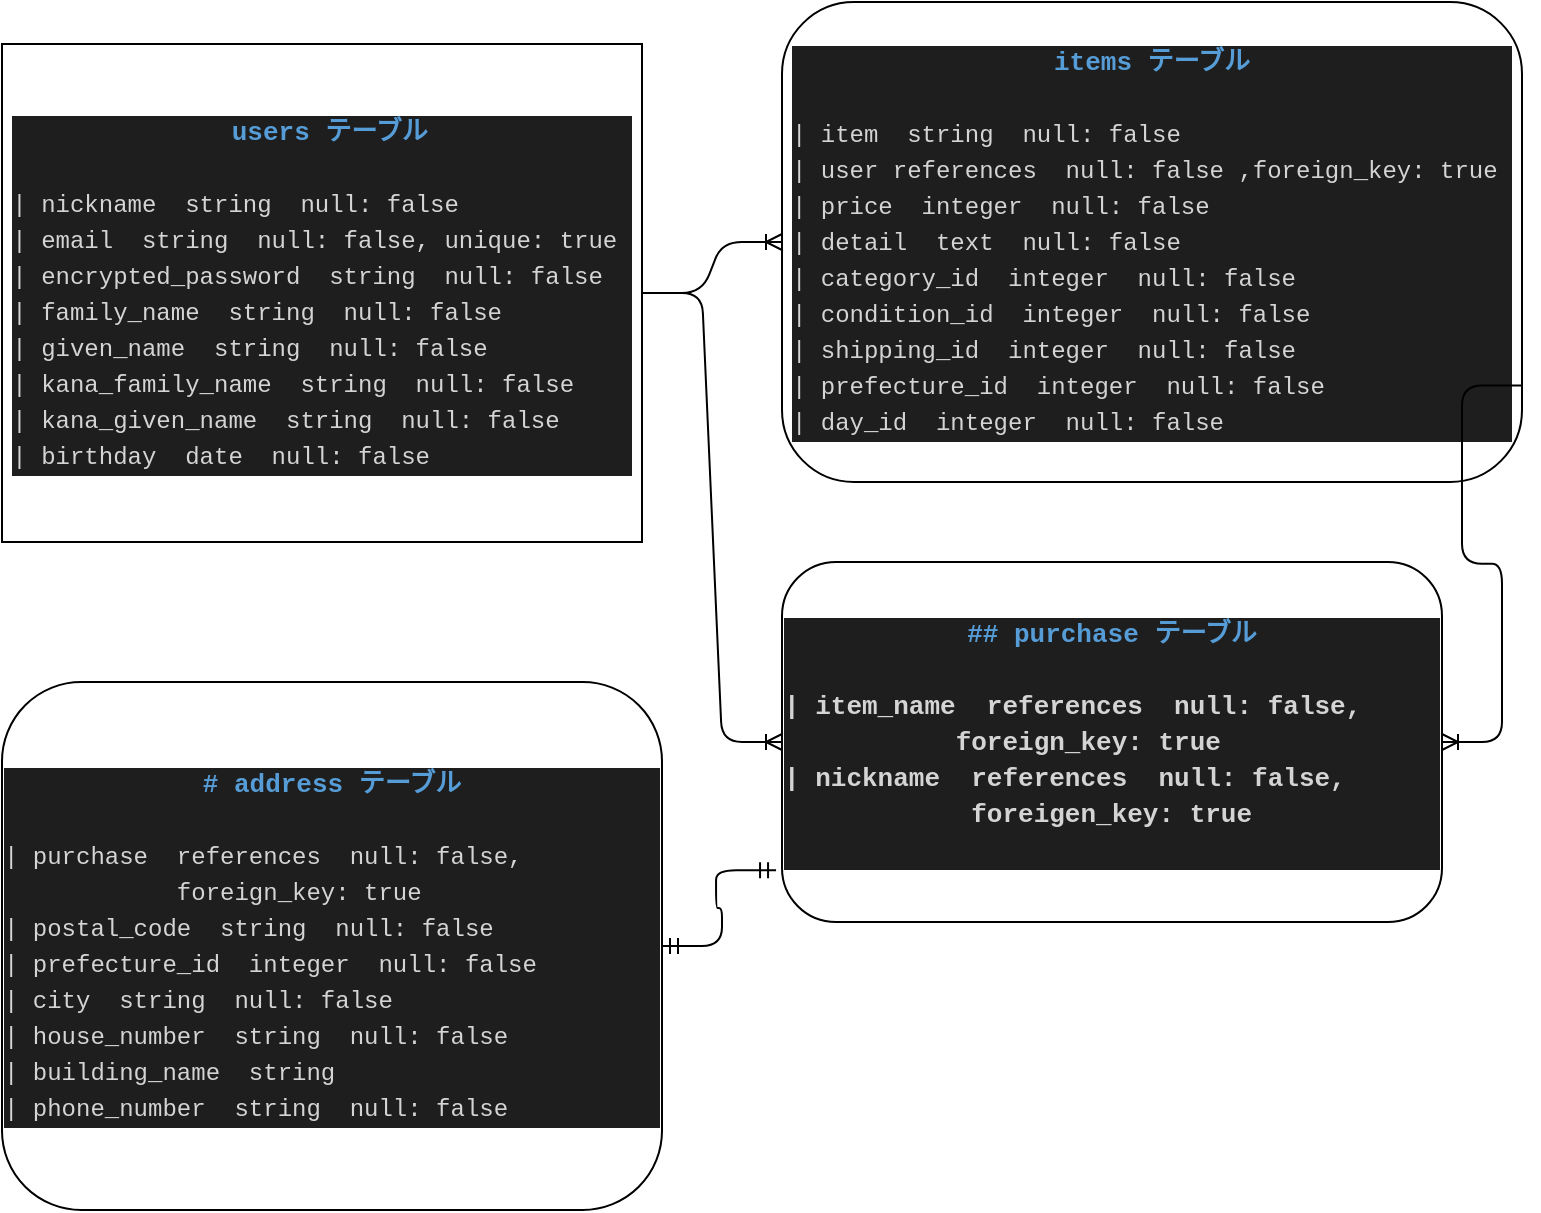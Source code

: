 <mxfile version="13.10.0" type="embed">
    <diagram id="PARWrQKCtxSPjxegMp2Y" name="ページ1">
        <mxGraphModel dx="728" dy="1507" grid="1" gridSize="10" guides="1" tooltips="1" connect="1" arrows="1" fold="1" page="1" pageScale="1" pageWidth="1169" pageHeight="827" math="0" shadow="0">
            <root>
                <mxCell id="0"/>
                <mxCell id="1" parent="0"/>
                <mxCell id="3" value="&lt;div style=&quot;color: rgb(212 , 212 , 212) ; background-color: rgb(30 , 30 , 30) ; font-family: &amp;#34;menlo&amp;#34; , &amp;#34;monaco&amp;#34; , &amp;#34;courier new&amp;#34; , monospace ; font-size: 13px ; line-height: 18px&quot;&gt;&lt;div style=&quot;font-size: 13px&quot;&gt;&lt;span style=&quot;color: rgb(86 , 156 , 214) ; font-size: 13px&quot;&gt;&amp;nbsp;users テーブル&lt;/span&gt;&lt;/div&gt;&lt;div style=&quot;font-size: 13px&quot;&gt;&lt;span style=&quot;color: rgb(86 , 156 , 214) ; font-size: 13px&quot;&gt;&lt;br style=&quot;font-size: 13px&quot;&gt;&lt;/span&gt;&lt;/div&gt;&lt;div style=&quot;text-align: left ; font-size: 13px&quot;&gt;&lt;div style=&quot;font-family: &amp;#34;menlo&amp;#34; , &amp;#34;monaco&amp;#34; , &amp;#34;courier new&amp;#34; , monospace ; font-weight: normal ; font-size: 12px ; line-height: 18px&quot;&gt;&lt;div&gt;| nickname&amp;nbsp; string&amp;nbsp; null: false&amp;nbsp;&lt;/div&gt;&lt;div&gt;| email&amp;nbsp; string&amp;nbsp; null: false, unique: true&amp;nbsp;&lt;/div&gt;&lt;div&gt;| encrypted_password&amp;nbsp; string&amp;nbsp; null: false&amp;nbsp;&lt;/div&gt;&lt;div&gt;| family_name&amp;nbsp; string&amp;nbsp; null: false&amp;nbsp;&lt;/div&gt;&lt;div&gt;| given_name&amp;nbsp; string&amp;nbsp; null: false&amp;nbsp;&lt;/div&gt;&lt;div&gt;| kana_family_name&amp;nbsp; string&amp;nbsp; null: false&amp;nbsp;&lt;/div&gt;&lt;div&gt;| kana_given_name&amp;nbsp; string&amp;nbsp; null: false&amp;nbsp;&lt;/div&gt;&lt;div&gt;| birthday&amp;nbsp; date&amp;nbsp; null: false&amp;nbsp;&lt;/div&gt;&lt;/div&gt;&lt;/div&gt;&lt;/div&gt;" style="rounded=0;whiteSpace=wrap;html=1;fontStyle=1;verticalAlign=middle;fontSize=13;" parent="1" vertex="1">
                    <mxGeometry x="10" y="11" width="320" height="249" as="geometry"/>
                </mxCell>
                <mxCell id="5" value="&lt;div style=&quot;color: rgb(212 , 212 , 212) ; background-color: rgb(30 , 30 , 30) ; font-family: &amp;#34;menlo&amp;#34; , &amp;#34;monaco&amp;#34; , &amp;#34;courier new&amp;#34; , monospace ; line-height: 18px ; font-size: 13px&quot;&gt;&lt;div style=&quot;font-size: 13px&quot;&gt;&lt;div style=&quot;font-family: &amp;#34;menlo&amp;#34; , &amp;#34;monaco&amp;#34; , &amp;#34;courier new&amp;#34; , monospace ; line-height: 18px ; font-size: 13px&quot;&gt;&lt;span style=&quot;color: rgb(86 , 156 , 214) ; font-size: 13px&quot;&gt;items テーブル&lt;/span&gt;&lt;/div&gt;&lt;div style=&quot;font-family: &amp;#34;menlo&amp;#34; , &amp;#34;monaco&amp;#34; , &amp;#34;courier new&amp;#34; , monospace ; line-height: 18px ; font-size: 13px&quot;&gt;&lt;span style=&quot;color: rgb(86 , 156 , 214) ; font-size: 13px&quot;&gt;&lt;br&gt;&lt;/span&gt;&lt;/div&gt;&lt;/div&gt;&lt;div style=&quot;text-align: left ; font-size: 13px&quot;&gt;&lt;span style=&quot;font-family: &amp;#34;menlo&amp;#34; , &amp;#34;monaco&amp;#34; , &amp;#34;courier new&amp;#34; , monospace ; font-size: 12px ; font-weight: normal&quot;&gt;| item&amp;nbsp; string&amp;nbsp; null: false&amp;nbsp;&lt;/span&gt;&lt;/div&gt;&lt;div style=&quot;font-family: &amp;#34;menlo&amp;#34; , &amp;#34;monaco&amp;#34; , &amp;#34;courier new&amp;#34; , monospace ; font-weight: normal ; font-size: 12px ; line-height: 18px&quot;&gt;&lt;div style=&quot;text-align: left&quot;&gt;| user references&amp;nbsp; null: false ,foreign_key: true&amp;nbsp;&lt;/div&gt;&lt;div style=&quot;text-align: left&quot;&gt;| price&amp;nbsp; integer&amp;nbsp; null: false&amp;nbsp;&lt;/div&gt;&lt;div style=&quot;text-align: left&quot;&gt;| detail&amp;nbsp; text&amp;nbsp; null: false&amp;nbsp;&lt;/div&gt;&lt;div style=&quot;text-align: left&quot;&gt;| category_id&amp;nbsp; integer&amp;nbsp; null: false&amp;nbsp;&lt;/div&gt;&lt;div style=&quot;text-align: left&quot;&gt;| condition_id&amp;nbsp; integer&amp;nbsp; null: false&amp;nbsp;&lt;/div&gt;&lt;div style=&quot;text-align: left&quot;&gt;| shipping_id&amp;nbsp; integer&amp;nbsp; null: false&amp;nbsp;&lt;/div&gt;&lt;div style=&quot;text-align: left&quot;&gt;| prefecture_id&amp;nbsp; integer&amp;nbsp; null: false&amp;nbsp;&lt;/div&gt;&lt;div style=&quot;text-align: left&quot;&gt;| day_id&amp;nbsp; integer&amp;nbsp; null: false&amp;nbsp;&lt;/div&gt;&lt;/div&gt;&lt;/div&gt;" style="rounded=1;whiteSpace=wrap;html=1;fontSize=13;fontStyle=1;align=center;" parent="1" vertex="1">
                    <mxGeometry x="400" y="-10" width="370" height="240" as="geometry"/>
                </mxCell>
                <mxCell id="6" value="&lt;div style=&quot;color: rgb(212 , 212 , 212) ; background-color: rgb(30 , 30 , 30) ; font-family: &amp;#34;menlo&amp;#34; , &amp;#34;monaco&amp;#34; , &amp;#34;courier new&amp;#34; , monospace ; line-height: 18px&quot;&gt;&lt;div&gt;&lt;span style=&quot;color: rgb(86 , 156 , 214)&quot;&gt;## purchase テーブル&lt;/span&gt;&lt;/div&gt;&lt;div&gt;&lt;span style=&quot;color: rgb(86 , 156 , 214)&quot;&gt;&lt;br&gt;&lt;/span&gt;&lt;/div&gt;&lt;div style=&quot;text-align: left&quot;&gt;| item_name&amp;nbsp; references&amp;nbsp; null: false,&amp;nbsp; &amp;nbsp; &amp;nbsp; &amp;nbsp; &amp;nbsp; &amp;nbsp; &amp;nbsp; &amp;nbsp; &amp;nbsp;foreign_key: true&amp;nbsp;&lt;/div&gt;&lt;div style=&quot;text-align: left&quot;&gt;| nickname&amp;nbsp; references&amp;nbsp; null: false,&amp;nbsp;&lt;/div&gt;&lt;div style=&quot;text-align: left&quot;&gt;&amp;nbsp; &amp;nbsp; &amp;nbsp; &amp;nbsp; &amp;nbsp; &amp;nbsp; foreigen_key: true&amp;nbsp;&lt;/div&gt;&lt;div style=&quot;text-align: left&quot;&gt;&lt;br&gt;&lt;/div&gt;&lt;/div&gt;" style="rounded=1;whiteSpace=wrap;html=1;fontStyle=1;fontSize=13;" parent="1" vertex="1">
                    <mxGeometry x="400" y="270" width="330" height="180" as="geometry"/>
                </mxCell>
                <mxCell id="7" value="" style="edgeStyle=entityRelationEdgeStyle;fontSize=12;html=1;endArrow=ERoneToMany;entryX=0;entryY=0.5;entryDx=0;entryDy=0;exitX=1;exitY=0.5;exitDx=0;exitDy=0;" parent="1" source="3" target="5" edge="1">
                    <mxGeometry width="100" height="100" relative="1" as="geometry">
                        <mxPoint x="320" y="110" as="sourcePoint"/>
                        <mxPoint x="420" y="10" as="targetPoint"/>
                    </mxGeometry>
                </mxCell>
                <mxCell id="9" value="" style="edgeStyle=entityRelationEdgeStyle;fontSize=12;html=1;endArrow=ERoneToMany;exitX=1;exitY=0.5;exitDx=0;exitDy=0;entryX=0;entryY=0.5;entryDx=0;entryDy=0;" parent="1" source="3" target="6" edge="1">
                    <mxGeometry width="100" height="100" relative="1" as="geometry">
                        <mxPoint x="350" y="200" as="sourcePoint"/>
                        <mxPoint x="410" y="310" as="targetPoint"/>
                    </mxGeometry>
                </mxCell>
                <mxCell id="14" value="&lt;div style=&quot;color: rgb(212 , 212 , 212) ; background-color: rgb(30 , 30 , 30) ; font-family: &amp;#34;menlo&amp;#34; , &amp;#34;monaco&amp;#34; , &amp;#34;courier new&amp;#34; , monospace ; line-height: 18px&quot;&gt;&lt;div&gt;&lt;span style=&quot;color: rgb(86 , 156 , 214)&quot;&gt;&lt;b&gt;# address テーブル&lt;/b&gt;&lt;/span&gt;&lt;/div&gt;&lt;div style=&quot;text-align: left&quot;&gt;&lt;span style=&quot;color: rgb(86 , 156 , 214)&quot;&gt;&lt;b&gt;&lt;br&gt;&lt;/b&gt;&lt;/span&gt;&lt;/div&gt;&lt;div style=&quot;font-family: &amp;#34;menlo&amp;#34; , &amp;#34;monaco&amp;#34; , &amp;#34;courier new&amp;#34; , monospace ; font-size: 12px ; line-height: 18px&quot;&gt;&lt;div style=&quot;text-align: left&quot;&gt;| purchase&amp;nbsp; references&amp;nbsp; null: false,&amp;nbsp; &amp;nbsp; &amp;nbsp; &amp;nbsp; &amp;nbsp; &amp;nbsp; &amp;nbsp; &amp;nbsp; &amp;nbsp; &amp;nbsp; &amp;nbsp; foreign_key: true&amp;nbsp;&lt;/div&gt;&lt;div style=&quot;text-align: left&quot;&gt;| postal_code&amp;nbsp; string&amp;nbsp; null: false&amp;nbsp;&lt;/div&gt;&lt;div style=&quot;text-align: left&quot;&gt;| prefecture_id&amp;nbsp; integer&amp;nbsp; null: false&amp;nbsp;&lt;/div&gt;&lt;div style=&quot;text-align: left&quot;&gt;| city&amp;nbsp; string&amp;nbsp; null: false&amp;nbsp;&lt;/div&gt;&lt;div style=&quot;text-align: left&quot;&gt;| house_number&amp;nbsp; string&amp;nbsp; null: false&amp;nbsp;&lt;/div&gt;&lt;div style=&quot;text-align: left&quot;&gt;| building_name&amp;nbsp; string&amp;nbsp;&lt;/div&gt;&lt;div style=&quot;text-align: left&quot;&gt;| phone_number&amp;nbsp; string&amp;nbsp; null: false&amp;nbsp;&lt;/div&gt;&lt;/div&gt;&lt;/div&gt;" style="rounded=1;whiteSpace=wrap;html=1;fontSize=13;" parent="1" vertex="1">
                    <mxGeometry x="10" y="330" width="330" height="264" as="geometry"/>
                </mxCell>
                <mxCell id="15" value="" style="edgeStyle=entityRelationEdgeStyle;fontSize=12;html=1;endArrow=ERmandOne;startArrow=ERmandOne;exitX=1;exitY=0.5;exitDx=0;exitDy=0;entryX=-0.009;entryY=0.856;entryDx=0;entryDy=0;entryPerimeter=0;" parent="1" source="14" target="6" edge="1">
                    <mxGeometry width="100" height="100" relative="1" as="geometry">
                        <mxPoint x="510" y="430" as="sourcePoint"/>
                        <mxPoint x="560" y="420" as="targetPoint"/>
                    </mxGeometry>
                </mxCell>
                <mxCell id="16" value="" style="edgeStyle=entityRelationEdgeStyle;fontSize=12;html=1;endArrow=ERoneToMany;entryX=1;entryY=0.5;entryDx=0;entryDy=0;exitX=1;exitY=0.799;exitDx=0;exitDy=0;exitPerimeter=0;" parent="1" source="5" target="6" edge="1">
                    <mxGeometry width="100" height="100" relative="1" as="geometry">
                        <mxPoint x="760" y="109" as="sourcePoint"/>
                        <mxPoint x="640" y="310" as="targetPoint"/>
                    </mxGeometry>
                </mxCell>
            </root>
        </mxGraphModel>
    </diagram>
</mxfile>